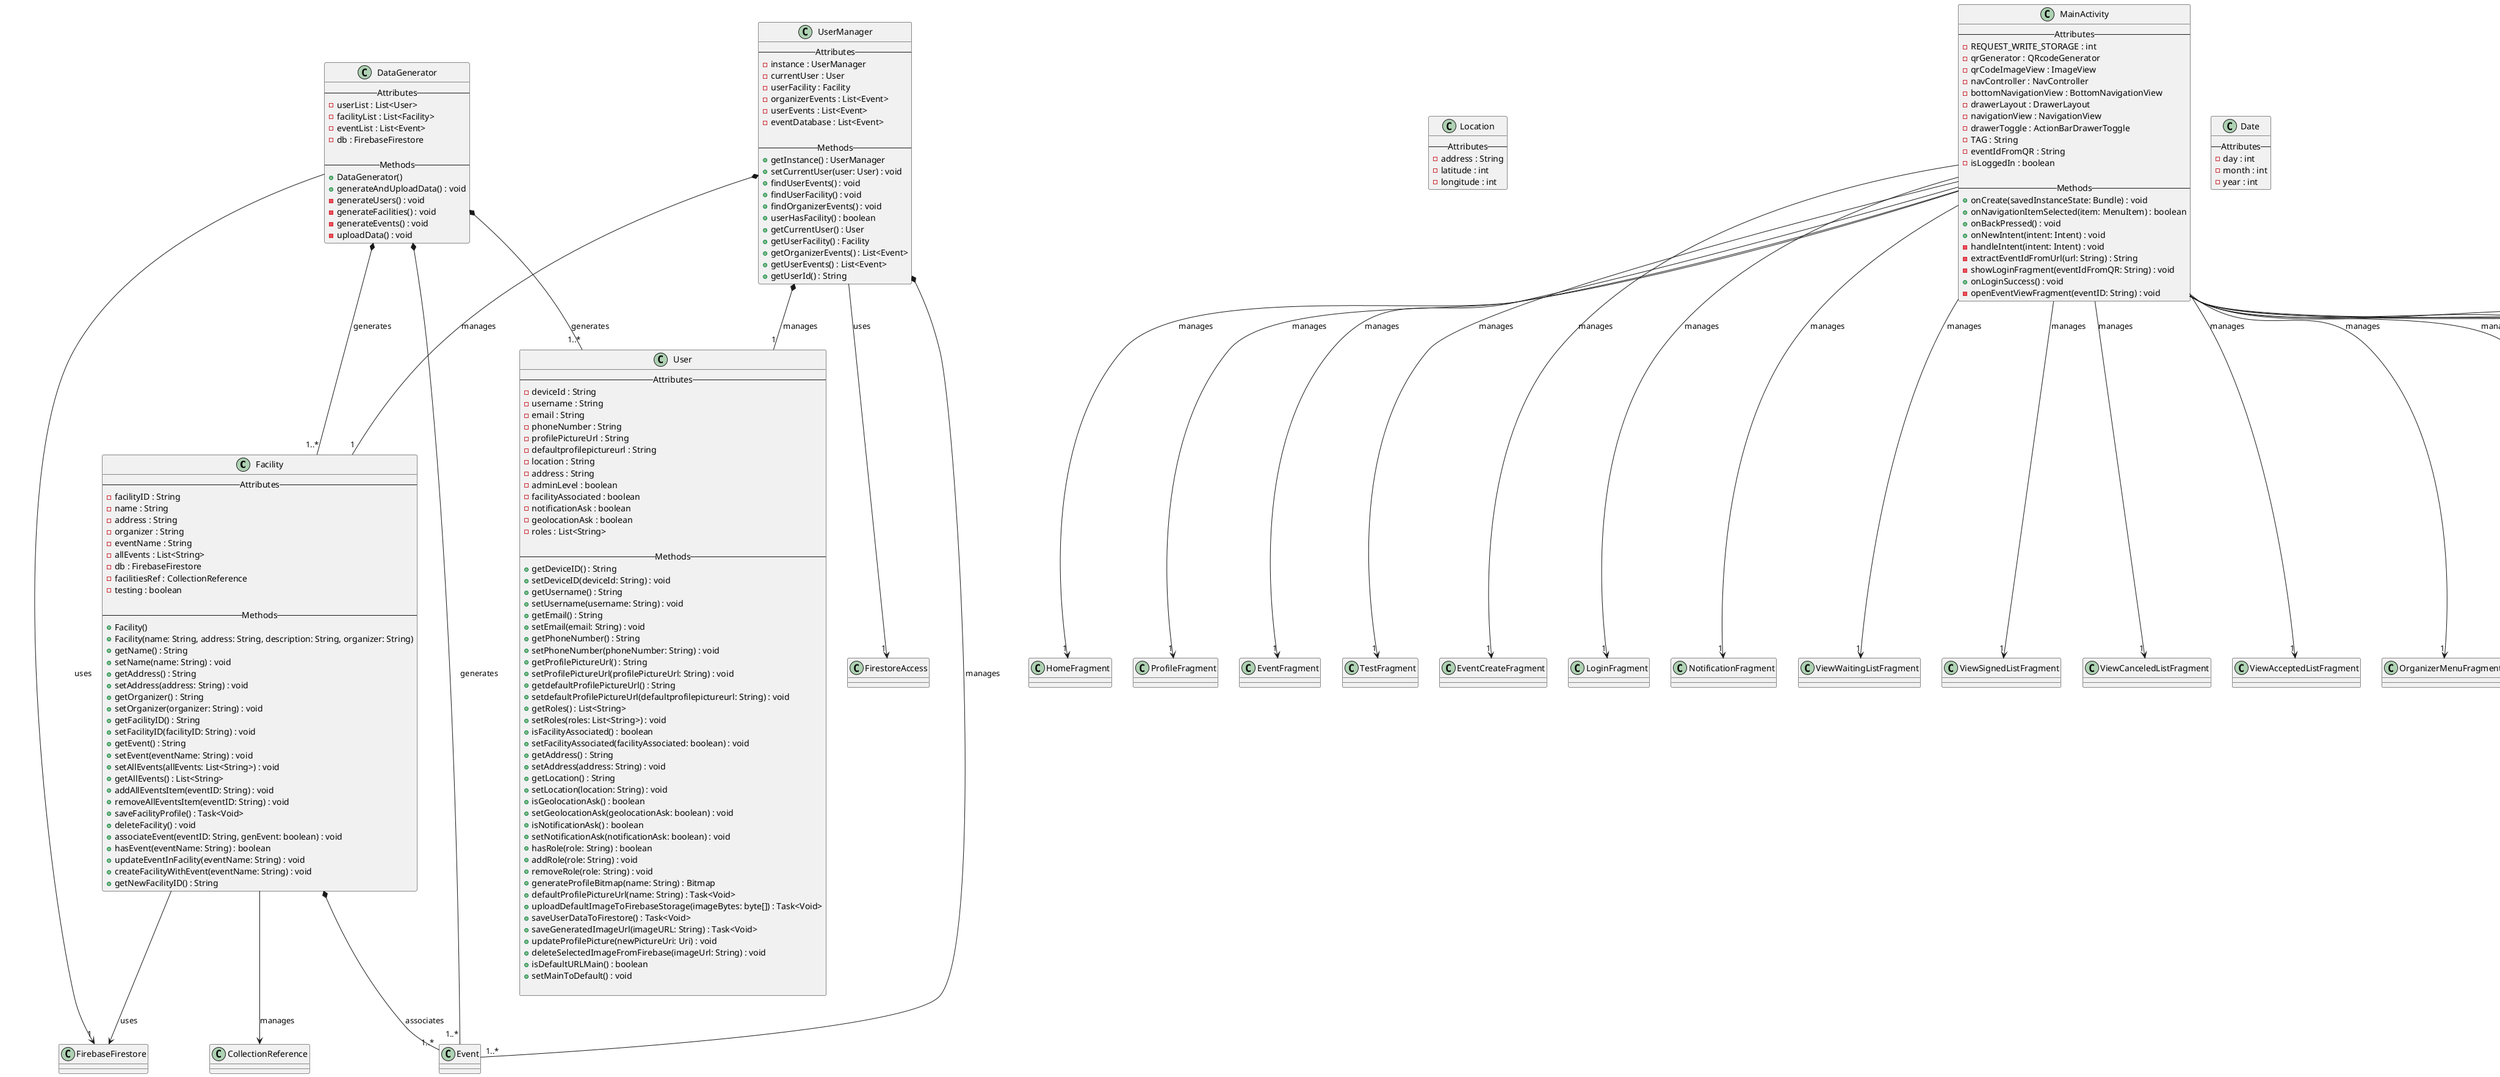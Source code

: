 @startuml

class Facility {
    -- Attributes --
    - facilityID : String
    - name : String
    - address : String
    - organizer : String
    - eventName : String
    - allEvents : List<String>
    - db : FirebaseFirestore
    - facilitiesRef : CollectionReference
    - testing : boolean

    -- Methods --
    + Facility()
    + Facility(name: String, address: String, description: String, organizer: String)
    + getName() : String
    + setName(name: String) : void
    + getAddress() : String
    + setAddress(address: String) : void
    + getOrganizer() : String
    + setOrganizer(organizer: String) : void
    + getFacilityID() : String
    + setFacilityID(facilityID: String) : void
    + getEvent() : String
    + setEvent(eventName: String) : void
    + setAllEvents(allEvents: List<String>) : void
    + getAllEvents() : List<String>
    + addAllEventsItem(eventID: String) : void
    + removeAllEventsItem(eventID: String) : void
    + saveFacilityProfile() : Task<Void>
    + deleteFacility() : void
    + associateEvent(eventID: String, genEvent: boolean) : void
    + hasEvent(eventName: String) : boolean
    + updateEventInFacility(eventName: String) : void
    + createFacilityWithEvent(eventName: String) : void
    + getNewFacilityID() : String
}



class Location {
    -- Attributes --
    - address : String
    - latitude : int
    - longitude : int
}

class MainActivity {
    -- Attributes --
    - REQUEST_WRITE_STORAGE : int
    - qrGenerator : QRcodeGenerator
    - qrCodeImageView : ImageView
    - navController : NavController
    - bottomNavigationView : BottomNavigationView
    - drawerLayout : DrawerLayout
    - navigationView : NavigationView
    - drawerToggle : ActionBarDrawerToggle
    - TAG : String
    - eventIdFromQR : String
    - isLoggedIn : boolean

    -- Methods --
    + onCreate(savedInstanceState: Bundle) : void
    + onNavigationItemSelected(item: MenuItem) : boolean
    + onBackPressed() : void
    + onNewIntent(intent: Intent) : void
    - handleIntent(intent: Intent) : void
    - extractEventIdFromUrl(url: String) : String
    - showLoginFragment(eventIdFromQR: String) : void
    + onLoginSuccess() : void
    - openEventViewFragment(eventID: String) : void
}


class DataGenerator {
    -- Attributes --
    - userList : List<User>
    - facilityList : List<Facility>
    - eventList : List<Event>
    - db : FirebaseFirestore

    -- Methods --
    + DataGenerator()
    + generateAndUploadData() : void
    - generateUsers() : void
    - generateFacilities() : void
    - generateEvents() : void
    - uploadData() : void
}



class Date {
    -- Attributes --
    - day : int
    - month : int
    - year : int
}

class User {
    -- Attributes --
    - deviceId : String
    - username : String
    - email : String
    - phoneNumber : String
    - profilePictureUrl : String
    - defaultprofilepictureurl : String
    - location : String
    - address : String
    - adminLevel : boolean
    - facilityAssociated : boolean
    - notificationAsk : boolean
    - geolocationAsk : boolean
    - roles : List<String>

    -- Methods --
    + getDeviceID() : String
    + setDeviceID(deviceId: String) : void
    + getUsername() : String
    + setUsername(username: String) : void
    + getEmail() : String
    + setEmail(email: String) : void
    + getPhoneNumber() : String
    + setPhoneNumber(phoneNumber: String) : void
    + getProfilePictureUrl() : String
    + setProfilePictureUrl(profilePictureUrl: String) : void
    + getdefaultProfilePictureUrl() : String
    + setdefaultProfilePictureUrl(defaultprofilepictureurl: String) : void
    + getRoles() : List<String>
    + setRoles(roles: List<String>) : void
    + isFacilityAssociated() : boolean
    + setFacilityAssociated(facilityAssociated: boolean) : void
    + getAddress() : String
    + setAddress(address: String) : void
    + getLocation() : String
    + setLocation(location: String) : void
    + isGeolocationAsk() : boolean
    + setGeolocationAsk(geolocationAsk: boolean) : void
    + isNotificationAsk() : boolean
    + setNotificationAsk(notificationAsk: boolean) : void
    + hasRole(role: String) : boolean
    + addRole(role: String) : void
    + removeRole(role: String) : void
    + generateProfileBitmap(name: String) : Bitmap
    + defaultProfilePictureUrl(name: String) : Task<Void>
    + uploadDefaultImageToFirebaseStorage(imageBytes: byte[]) : Task<Void>
    + saveUserDataToFirestore() : Task<Void>
    + saveGeneratedImageUrl(imageURL: String) : Task<Void>
    + updateProfilePicture(newPictureUri: Uri) : void
    + deleteSelectedImageFromFirebase(imageUrl: String) : void
    + isDefaultURLMain() : boolean
    + setMainToDefault() : void

'    -- Inner Interfaces --
'    interface OnImageUploadComplete {
'        + onImageUploadComplete(imageURL: String) : void
'        + onImageUploadFailed(e: Exception) : void
'    }
'
'    interface OnImageRemovalComplete {
'        + onImageRemovalSuccess() : void
'        + onImageRemovalFailed(e: Exception) : void
'    }
'
'    interface OnProfilePictureGeneratedListener {
'        + onProfilePictureGenerated() : void
'        + onProfilePictureGenerationFailed(e: Exception) : void
'    }
'
'    interface OnUserIDGenerated {
'        + onUserIDGenerated(userID: String) : void
'    }
}

class UserManager {
    -- Attributes --
    - instance : UserManager
    - currentUser : User
    - userFacility : Facility
    - organizerEvents : List<Event>
    - userEvents : List<Event>
    - eventDatabase : List<Event>

    -- Methods --
    + getInstance() : UserManager
    + setCurrentUser(user: User) : void
    + findUserEvents() : void
    + findUserFacility() : void
    + findOrganizerEvents() : void
    + userHasFacility() : boolean
    + getCurrentUser() : User
    + getUserFacility() : Facility
    + getOrganizerEvents() : List<Event>
    + getUserEvents() : List<Event>
    + getUserId() : String
}

UserManager *-- "1" User : manages
UserManager --> "1" FirestoreAccess : uses
UserManager *-- "1" Facility : manages
UserManager *-- "1..*" Event : manages
DataGenerator *-- "1..*" User : generates
DataGenerator *-- "1..*" Facility : generates
DataGenerator *-- "1..*" Event : generates
DataGenerator --> "1" FirebaseFirestore : uses
Facility --> FirebaseFirestore : uses
Facility --> CollectionReference : manages
Facility *-- "1..*" Event : associates
MainActivity --> "1" HomeFragment : manages
MainActivity --> "1" ProfileFragment : manages
MainActivity --> "1" EventFragment : manages
MainActivity --> "1" TestFragment : manages
MainActivity --> "1" EventCreateFragment : manages
MainActivity --> "1" LoginFragment : manages
MainActivity --> "1" NotificationFragment : manages
MainActivity --> "1" ViewWaitingListFragment : manages
MainActivity --> "1" ViewSignedListFragment : manages
MainActivity --> "1" ViewCanceledListFragment : manages
MainActivity --> "1" ViewAcceptedListFragment : manages
MainActivity --> "1" OrganizerMenuFragment : manages
MainActivity --> "1" ScannedFragment : manages
MainActivity --> "1" CameraFragment : manages
MainActivity --> "1" QRCodeEventGenerate : manages
MainActivity --> "1" AdminFragment : manages
MainActivity --> "1" ProfileEntrantFragment : manages
MainActivity --> QRcodeGenerator : uses

@enduml
